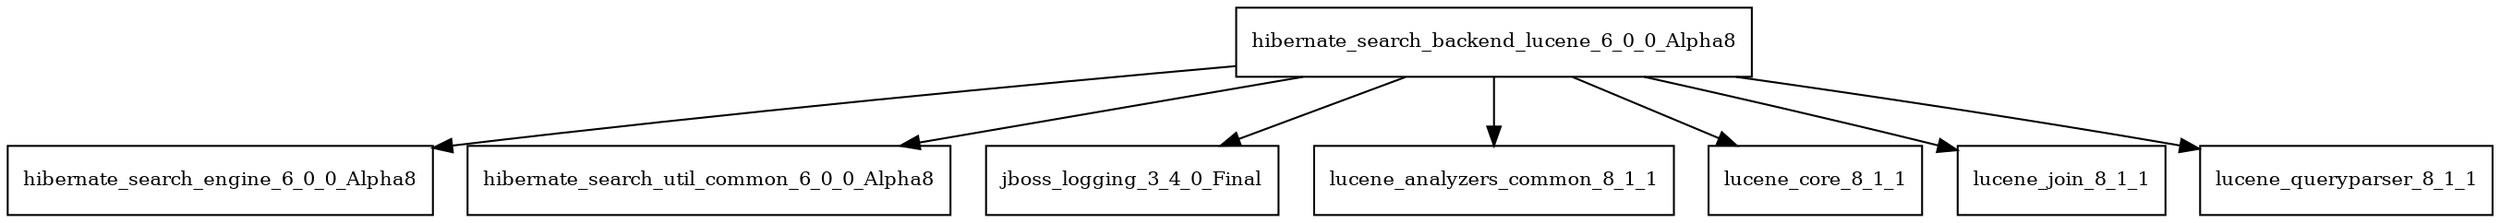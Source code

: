 digraph hibernate_search_backend_lucene_6_0_0_Alpha8_dependencies {
  node [shape = box, fontsize=10.0];
  hibernate_search_backend_lucene_6_0_0_Alpha8 -> hibernate_search_engine_6_0_0_Alpha8;
  hibernate_search_backend_lucene_6_0_0_Alpha8 -> hibernate_search_util_common_6_0_0_Alpha8;
  hibernate_search_backend_lucene_6_0_0_Alpha8 -> jboss_logging_3_4_0_Final;
  hibernate_search_backend_lucene_6_0_0_Alpha8 -> lucene_analyzers_common_8_1_1;
  hibernate_search_backend_lucene_6_0_0_Alpha8 -> lucene_core_8_1_1;
  hibernate_search_backend_lucene_6_0_0_Alpha8 -> lucene_join_8_1_1;
  hibernate_search_backend_lucene_6_0_0_Alpha8 -> lucene_queryparser_8_1_1;
}
